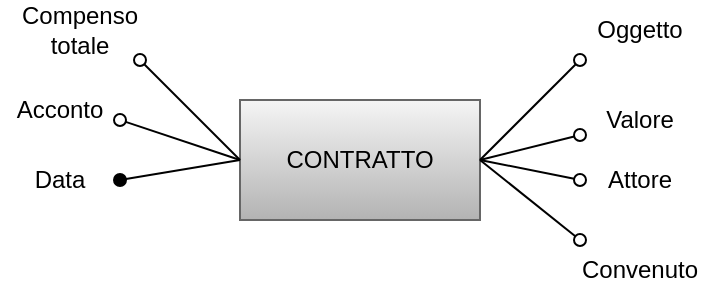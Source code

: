 <mxfile version="15.7.3" type="device"><diagram id="GtiIraNgxosYrGs-mPuI" name="Page-1"><mxGraphModel dx="868" dy="482" grid="1" gridSize="10" guides="1" tooltips="1" connect="1" arrows="1" fold="1" page="1" pageScale="1" pageWidth="1654" pageHeight="1169" math="0" shadow="0"><root><mxCell id="0"/><mxCell id="1" parent="0"/><mxCell id="Nhpo9BudEs-3bNgeV6cB-1" value="CONTRATTO" style="rounded=0;whiteSpace=wrap;html=1;fillColor=#f5f5f5;gradientColor=#b3b3b3;strokeColor=#666666;" vertex="1" parent="1"><mxGeometry x="380" y="190" width="120" height="60" as="geometry"/></mxCell><mxCell id="Nhpo9BudEs-3bNgeV6cB-3" value="" style="endArrow=oval;html=1;rounded=0;endFill=0;" edge="1" parent="1"><mxGeometry width="50" height="50" relative="1" as="geometry"><mxPoint x="500" y="220" as="sourcePoint"/><mxPoint x="550" y="170" as="targetPoint"/></mxGeometry></mxCell><mxCell id="Nhpo9BudEs-3bNgeV6cB-4" value="Oggetto" style="text;html=1;strokeColor=none;fillColor=none;align=center;verticalAlign=middle;whiteSpace=wrap;rounded=0;" vertex="1" parent="1"><mxGeometry x="550" y="140" width="60" height="30" as="geometry"/></mxCell><mxCell id="Nhpo9BudEs-3bNgeV6cB-5" value="" style="endArrow=oval;html=1;rounded=0;endFill=0;" edge="1" parent="1" target="Nhpo9BudEs-3bNgeV6cB-6"><mxGeometry width="50" height="50" relative="1" as="geometry"><mxPoint x="500" y="220" as="sourcePoint"/><mxPoint x="560" y="200" as="targetPoint"/></mxGeometry></mxCell><mxCell id="Nhpo9BudEs-3bNgeV6cB-6" value="Valore" style="text;html=1;strokeColor=none;fillColor=none;align=center;verticalAlign=middle;whiteSpace=wrap;rounded=0;" vertex="1" parent="1"><mxGeometry x="550" y="185" width="60" height="30" as="geometry"/></mxCell><mxCell id="Nhpo9BudEs-3bNgeV6cB-7" value="" style="endArrow=oval;html=1;rounded=0;endFill=0;exitX=1;exitY=0.5;exitDx=0;exitDy=0;" edge="1" parent="1" source="Nhpo9BudEs-3bNgeV6cB-1"><mxGeometry width="50" height="50" relative="1" as="geometry"><mxPoint x="510" y="230" as="sourcePoint"/><mxPoint x="550" y="230" as="targetPoint"/></mxGeometry></mxCell><mxCell id="Nhpo9BudEs-3bNgeV6cB-8" value="Attore" style="text;html=1;strokeColor=none;fillColor=none;align=center;verticalAlign=middle;whiteSpace=wrap;rounded=0;" vertex="1" parent="1"><mxGeometry x="550" y="215" width="60" height="30" as="geometry"/></mxCell><mxCell id="Nhpo9BudEs-3bNgeV6cB-9" value="" style="endArrow=oval;html=1;rounded=0;endFill=0;entryX=0;entryY=0;entryDx=0;entryDy=0;" edge="1" parent="1" target="Nhpo9BudEs-3bNgeV6cB-10"><mxGeometry width="50" height="50" relative="1" as="geometry"><mxPoint x="500" y="220" as="sourcePoint"/><mxPoint x="560" y="270" as="targetPoint"/></mxGeometry></mxCell><mxCell id="Nhpo9BudEs-3bNgeV6cB-10" value="Convenuto" style="text;html=1;strokeColor=none;fillColor=none;align=center;verticalAlign=middle;whiteSpace=wrap;rounded=0;" vertex="1" parent="1"><mxGeometry x="550" y="260" width="60" height="30" as="geometry"/></mxCell><mxCell id="Nhpo9BudEs-3bNgeV6cB-11" value="" style="endArrow=oval;html=1;rounded=0;endFill=0;exitX=0;exitY=0.5;exitDx=0;exitDy=0;" edge="1" parent="1" source="Nhpo9BudEs-3bNgeV6cB-1"><mxGeometry width="50" height="50" relative="1" as="geometry"><mxPoint x="280" y="240" as="sourcePoint"/><mxPoint x="330" y="170" as="targetPoint"/></mxGeometry></mxCell><mxCell id="Nhpo9BudEs-3bNgeV6cB-12" value="Compenso&lt;br&gt;totale" style="text;html=1;strokeColor=none;fillColor=none;align=center;verticalAlign=middle;whiteSpace=wrap;rounded=0;" vertex="1" parent="1"><mxGeometry x="270" y="140" width="60" height="30" as="geometry"/></mxCell><mxCell id="Nhpo9BudEs-3bNgeV6cB-13" value="" style="endArrow=oval;html=1;rounded=0;endFill=0;exitX=0;exitY=0.5;exitDx=0;exitDy=0;" edge="1" parent="1" source="Nhpo9BudEs-3bNgeV6cB-1"><mxGeometry width="50" height="50" relative="1" as="geometry"><mxPoint x="390" y="230" as="sourcePoint"/><mxPoint x="320" y="200" as="targetPoint"/></mxGeometry></mxCell><mxCell id="Nhpo9BudEs-3bNgeV6cB-14" value="Acconto" style="text;html=1;strokeColor=none;fillColor=none;align=center;verticalAlign=middle;whiteSpace=wrap;rounded=0;" vertex="1" parent="1"><mxGeometry x="260" y="180" width="60" height="30" as="geometry"/></mxCell><mxCell id="Nhpo9BudEs-3bNgeV6cB-17" value="" style="endArrow=oval;html=1;rounded=0;endFill=1;entryX=1;entryY=0.5;entryDx=0;entryDy=0;" edge="1" parent="1" target="Nhpo9BudEs-3bNgeV6cB-21"><mxGeometry width="50" height="50" relative="1" as="geometry"><mxPoint x="380" y="220" as="sourcePoint"/><mxPoint x="340" y="237.5" as="targetPoint"/></mxGeometry></mxCell><mxCell id="Nhpo9BudEs-3bNgeV6cB-21" value="Data" style="text;html=1;strokeColor=none;fillColor=none;align=center;verticalAlign=middle;whiteSpace=wrap;rounded=0;" vertex="1" parent="1"><mxGeometry x="260" y="215" width="60" height="30" as="geometry"/></mxCell></root></mxGraphModel></diagram></mxfile>